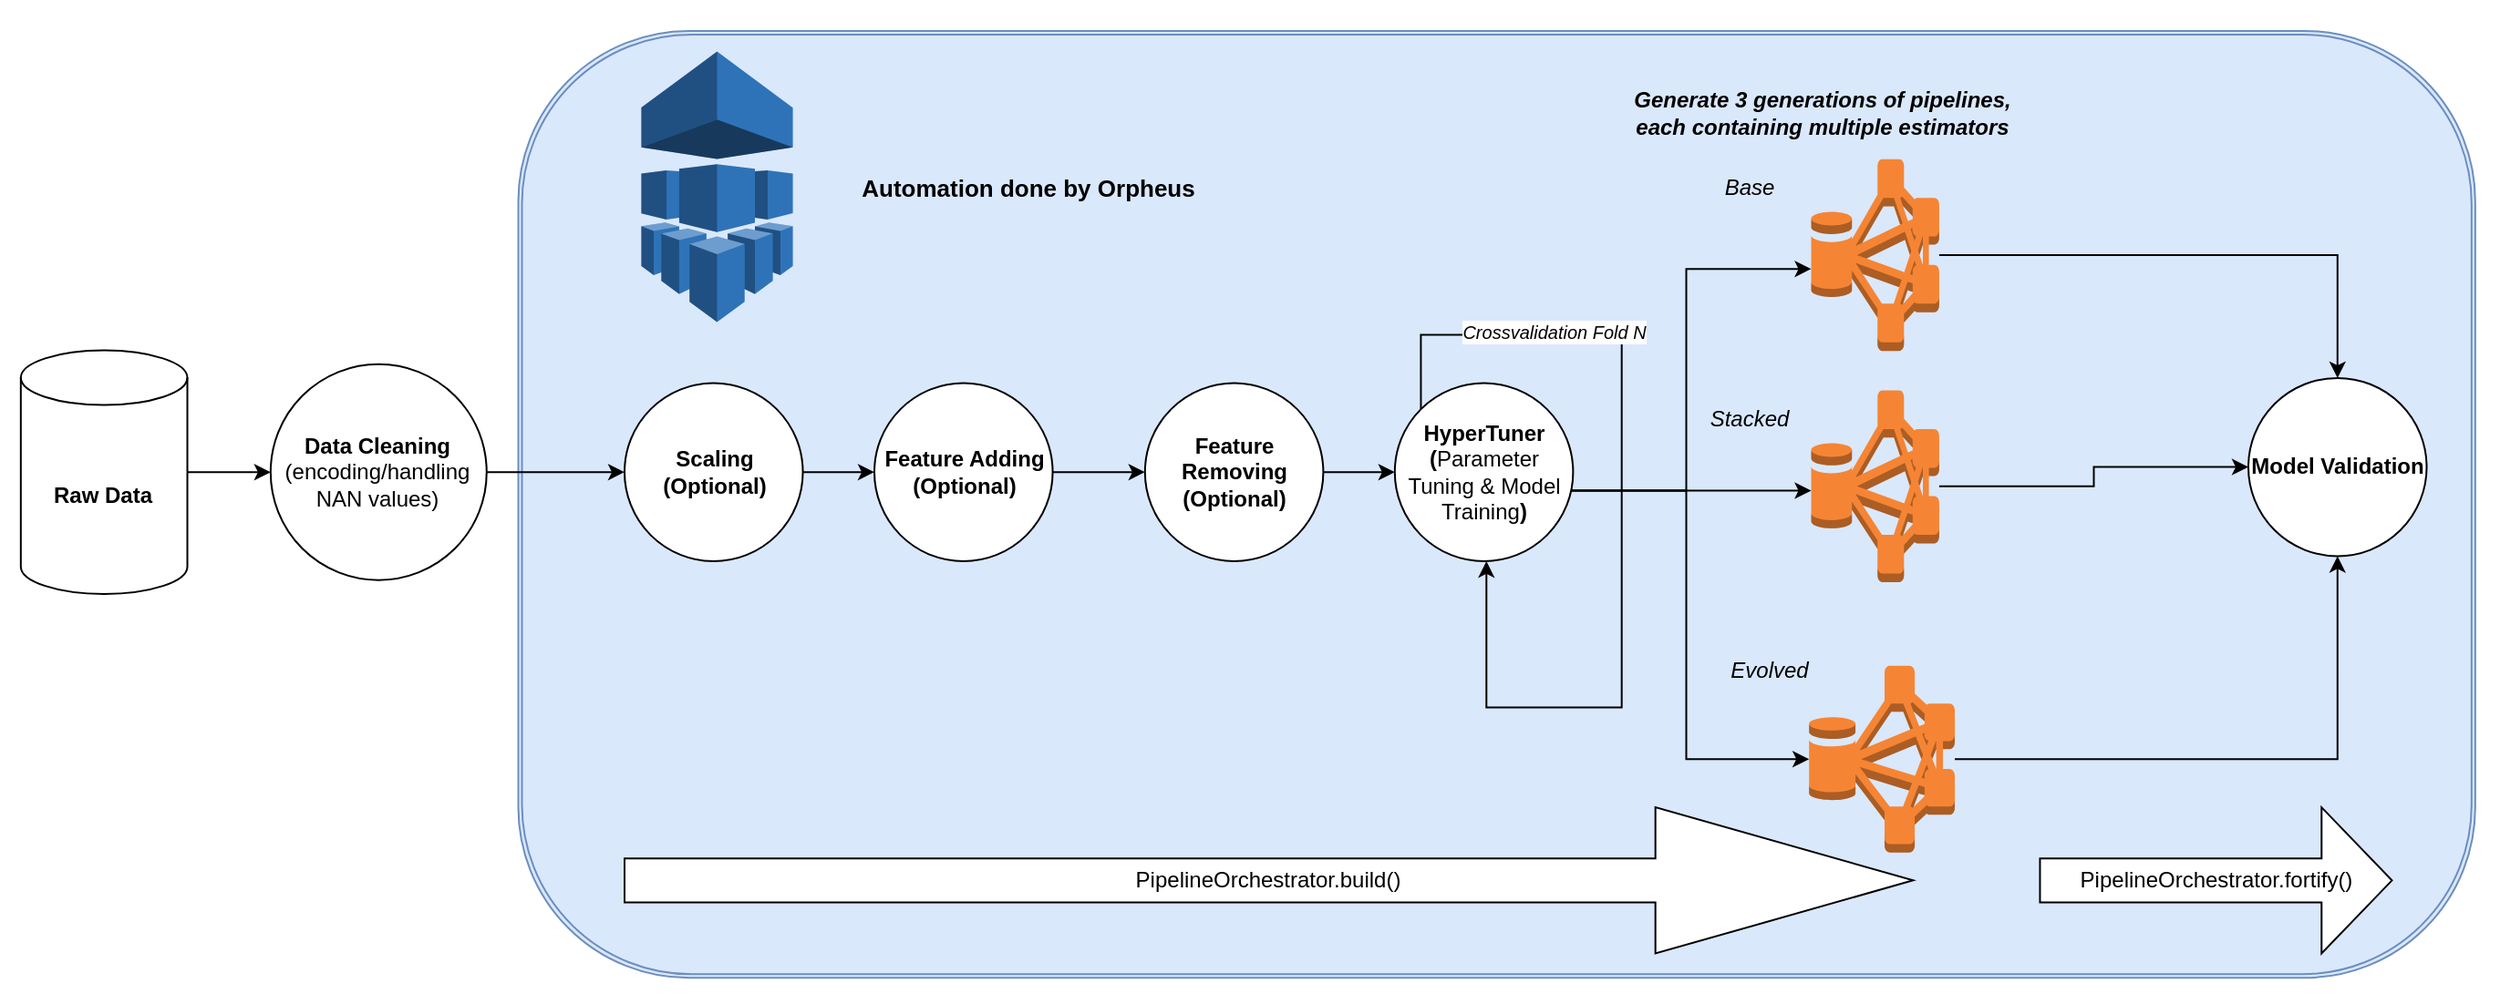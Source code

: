<mxfile version="21.6.1" type="device">
  <diagram name="Pagina-1" id="dJo5HgXR52fEBULuMTXR">
    <mxGraphModel dx="1841" dy="947" grid="1" gridSize="10" guides="1" tooltips="1" connect="1" arrows="1" fold="1" page="1" pageScale="1" pageWidth="827" pageHeight="1169" math="0" shadow="0">
      <root>
        <mxCell id="0" />
        <mxCell id="1" parent="0" />
        <mxCell id="Of2Kfg_P_lcYWSBsVLG2-67" value="" style="group;imageAspect=1;" parent="1" vertex="1" connectable="0">
          <mxGeometry x="10" y="260" width="1370" height="550" as="geometry" />
        </mxCell>
        <mxCell id="Of2Kfg_P_lcYWSBsVLG2-9" value="&lt;b&gt;Raw Data&lt;/b&gt;" style="shape=cylinder3;whiteSpace=wrap;html=1;boundedLbl=1;backgroundOutline=1;size=15;rounded=1;" parent="Of2Kfg_P_lcYWSBsVLG2-67" vertex="1">
          <mxGeometry x="11.417" y="192.277" width="91.333" height="133.681" as="geometry" />
        </mxCell>
        <mxCell id="Of2Kfg_P_lcYWSBsVLG2-15" style="edgeStyle=orthogonalEdgeStyle;rounded=1;orthogonalLoop=1;jettySize=auto;html=1;" parent="Of2Kfg_P_lcYWSBsVLG2-67" source="Of2Kfg_P_lcYWSBsVLG2-9" target="Of2Kfg_P_lcYWSBsVLG2-1" edge="1">
          <mxGeometry relative="1" as="geometry" />
        </mxCell>
        <mxCell id="Of2Kfg_P_lcYWSBsVLG2-66" value="" style="group" parent="Of2Kfg_P_lcYWSBsVLG2-67" vertex="1" connectable="0">
          <mxGeometry x="192.918" y="15.278" width="1177.082" height="534.722" as="geometry" />
        </mxCell>
        <mxCell id="Of2Kfg_P_lcYWSBsVLG2-50" value="" style="shape=ext;double=1;rounded=1;whiteSpace=wrap;html=1;glass=0;backgroundOutline=0;metaEdit=0;noLabel=0;fillColor=#dae8fc;strokeColor=#6c8ebf;gradientColor=none;verticalAlign=bottom;arcSize=18;align=center;labelPosition=center;verticalLabelPosition=top;movable=1;resizable=1;rotatable=1;deletable=1;editable=1;locked=0;connectable=1;" parent="Of2Kfg_P_lcYWSBsVLG2-66" vertex="1">
          <mxGeometry x="91.333" y="1.698" width="1073.167" height="519.656" as="geometry" />
        </mxCell>
        <mxCell id="Of2Kfg_P_lcYWSBsVLG2-2" value="&lt;b&gt;Scaling&lt;br&gt;(Optional)&lt;br&gt;&lt;/b&gt;" style="ellipse;whiteSpace=wrap;html=1;aspect=fixed;rounded=1;" parent="Of2Kfg_P_lcYWSBsVLG2-66" vertex="1">
          <mxGeometry x="149.584" y="194.949" width="97.778" height="97.778" as="geometry" />
        </mxCell>
        <mxCell id="Of2Kfg_P_lcYWSBsVLG2-5" value="&lt;b&gt;Feature Adding&lt;br&gt;(Optional)&lt;br&gt;&lt;/b&gt;" style="ellipse;whiteSpace=wrap;html=1;aspect=fixed;rounded=1;" parent="Of2Kfg_P_lcYWSBsVLG2-66" vertex="1">
          <mxGeometry x="286.586" y="194.949" width="97.778" height="97.778" as="geometry" />
        </mxCell>
        <mxCell id="Of2Kfg_P_lcYWSBsVLG2-6" value="" style="edgeStyle=orthogonalEdgeStyle;rounded=1;orthogonalLoop=1;jettySize=auto;html=1;" parent="Of2Kfg_P_lcYWSBsVLG2-66" source="Of2Kfg_P_lcYWSBsVLG2-2" target="Of2Kfg_P_lcYWSBsVLG2-5" edge="1">
          <mxGeometry relative="1" as="geometry" />
        </mxCell>
        <mxCell id="Of2Kfg_P_lcYWSBsVLG2-7" value="&lt;b&gt;Feature Removing&lt;br&gt;(Optional)&lt;br&gt;&lt;/b&gt;" style="ellipse;whiteSpace=wrap;html=1;aspect=fixed;rounded=1;" parent="Of2Kfg_P_lcYWSBsVLG2-66" vertex="1">
          <mxGeometry x="434.997" y="194.949" width="97.778" height="97.778" as="geometry" />
        </mxCell>
        <mxCell id="Of2Kfg_P_lcYWSBsVLG2-8" style="edgeStyle=orthogonalEdgeStyle;rounded=1;orthogonalLoop=1;jettySize=auto;html=1;entryX=0;entryY=0.5;entryDx=0;entryDy=0;" parent="Of2Kfg_P_lcYWSBsVLG2-66" source="Of2Kfg_P_lcYWSBsVLG2-5" target="Of2Kfg_P_lcYWSBsVLG2-7" edge="1">
          <mxGeometry relative="1" as="geometry" />
        </mxCell>
        <mxCell id="SkoIh-Clhhd20kiCl00w-138" style="edgeStyle=orthogonalEdgeStyle;rounded=0;orthogonalLoop=1;jettySize=auto;html=1;" parent="Of2Kfg_P_lcYWSBsVLG2-66" source="Of2Kfg_P_lcYWSBsVLG2-16" target="SkoIh-Clhhd20kiCl00w-93" edge="1">
          <mxGeometry relative="1" as="geometry">
            <Array as="points">
              <mxPoint x="766.058" y="253.993" />
              <mxPoint x="766.058" y="253.993" />
            </Array>
          </mxGeometry>
        </mxCell>
        <mxCell id="SkoIh-Clhhd20kiCl00w-139" style="edgeStyle=orthogonalEdgeStyle;rounded=0;orthogonalLoop=1;jettySize=auto;html=1;" parent="Of2Kfg_P_lcYWSBsVLG2-66" source="Of2Kfg_P_lcYWSBsVLG2-16" target="SkoIh-Clhhd20kiCl00w-92" edge="1">
          <mxGeometry relative="1" as="geometry">
            <Array as="points">
              <mxPoint x="731.808" y="253.993" />
              <mxPoint x="731.808" y="132.344" />
            </Array>
          </mxGeometry>
        </mxCell>
        <mxCell id="SkoIh-Clhhd20kiCl00w-222" style="edgeStyle=orthogonalEdgeStyle;rounded=0;orthogonalLoop=1;jettySize=auto;html=1;entryX=0;entryY=0.5;entryDx=0;entryDy=0;entryPerimeter=0;" parent="Of2Kfg_P_lcYWSBsVLG2-66" source="Of2Kfg_P_lcYWSBsVLG2-16" target="SkoIh-Clhhd20kiCl00w-95" edge="1">
          <mxGeometry relative="1" as="geometry">
            <Array as="points">
              <mxPoint x="731.808" y="253.993" />
              <mxPoint x="731.808" y="401.042" />
            </Array>
          </mxGeometry>
        </mxCell>
        <mxCell id="Of2Kfg_P_lcYWSBsVLG2-16" value="&lt;b&gt;HyperTuner&lt;br&gt;(&lt;/b&gt;Parameter Tuning &amp;amp; Model Training&lt;b&gt;)&lt;/b&gt;" style="ellipse;whiteSpace=wrap;html=1;aspect=fixed;rounded=1;" parent="Of2Kfg_P_lcYWSBsVLG2-66" vertex="1">
          <mxGeometry x="571.996" y="194.949" width="97.778" height="97.778" as="geometry" />
        </mxCell>
        <mxCell id="Of2Kfg_P_lcYWSBsVLG2-17" style="edgeStyle=orthogonalEdgeStyle;rounded=1;orthogonalLoop=1;jettySize=auto;html=1;entryX=0;entryY=0.5;entryDx=0;entryDy=0;" parent="Of2Kfg_P_lcYWSBsVLG2-66" source="Of2Kfg_P_lcYWSBsVLG2-7" target="Of2Kfg_P_lcYWSBsVLG2-16" edge="1">
          <mxGeometry relative="1" as="geometry" />
        </mxCell>
        <mxCell id="Of2Kfg_P_lcYWSBsVLG2-18" value="&lt;b&gt;Model Validation&lt;/b&gt;" style="ellipse;whiteSpace=wrap;html=1;aspect=fixed;rounded=1;" parent="Of2Kfg_P_lcYWSBsVLG2-66" vertex="1">
          <mxGeometry x="1040.083" y="192.168" width="97.778" height="97.778" as="geometry" />
        </mxCell>
        <mxCell id="Of2Kfg_P_lcYWSBsVLG2-59" value="&lt;font style=&quot;font-size: 13px;&quot;&gt;Automation done by Orpheus&lt;/font&gt;" style="text;html=1;strokeColor=none;fillColor=none;align=center;verticalAlign=middle;whiteSpace=wrap;rounded=0;fontStyle=1;fontSize=13;fontFamily=Helvetica;" parent="Of2Kfg_P_lcYWSBsVLG2-66" vertex="1">
          <mxGeometry x="251.064" y="50.13" width="239.75" height="74.26" as="geometry" />
        </mxCell>
        <mxCell id="SkoIh-Clhhd20kiCl00w-33" style="edgeStyle=orthogonalEdgeStyle;rounded=0;orthogonalLoop=1;jettySize=auto;html=1;exitX=0;exitY=0;exitDx=0;exitDy=0;" parent="Of2Kfg_P_lcYWSBsVLG2-66" source="Of2Kfg_P_lcYWSBsVLG2-16" target="Of2Kfg_P_lcYWSBsVLG2-16" edge="1">
          <mxGeometry relative="1" as="geometry">
            <Array as="points">
              <mxPoint x="586.817" y="168.438" />
              <mxPoint x="696.417" y="168.438" />
              <mxPoint x="696.417" y="372.969" />
              <mxPoint x="622.208" y="372.969" />
            </Array>
          </mxGeometry>
        </mxCell>
        <mxCell id="SkoIh-Clhhd20kiCl00w-37" value="&lt;i&gt;&lt;font style=&quot;font-size: 10px;&quot;&gt;Crossvalidation Fold N&lt;/font&gt;&lt;/i&gt;" style="edgeLabel;html=1;align=center;verticalAlign=middle;resizable=0;points=[];" parent="SkoIh-Clhhd20kiCl00w-33" vertex="1" connectable="0">
          <mxGeometry x="-0.554" y="2" relative="1" as="geometry">
            <mxPoint as="offset" />
          </mxGeometry>
        </mxCell>
        <mxCell id="SkoIh-Clhhd20kiCl00w-60" value="PipelineOrchestrator.fortify()" style="shape=singleArrow;whiteSpace=wrap;html=1;" parent="Of2Kfg_P_lcYWSBsVLG2-66" vertex="1">
          <mxGeometry x="925.812" y="427.778" width="193.022" height="80.208" as="geometry" />
        </mxCell>
        <mxCell id="SkoIh-Clhhd20kiCl00w-85" value="PipelineOrchestrator.build()" style="shape=singleArrow;whiteSpace=wrap;html=1;" parent="Of2Kfg_P_lcYWSBsVLG2-66" vertex="1">
          <mxGeometry x="149.581" y="427.778" width="706.669" height="80.208" as="geometry" />
        </mxCell>
        <mxCell id="SkoIh-Clhhd20kiCl00w-88" value="" style="outlineConnect=0;dashed=0;verticalLabelPosition=bottom;verticalAlign=top;align=center;html=1;shape=mxgraph.aws3.machine_learning;fillColor=#2E73B8;gradientColor=none;" parent="Of2Kfg_P_lcYWSBsVLG2-66" vertex="1">
          <mxGeometry x="158.783" y="12.984" width="83.091" height="148.536" as="geometry" />
        </mxCell>
        <mxCell id="SkoIh-Clhhd20kiCl00w-133" style="edgeStyle=orthogonalEdgeStyle;rounded=0;orthogonalLoop=1;jettySize=auto;html=1;" parent="Of2Kfg_P_lcYWSBsVLG2-66" source="SkoIh-Clhhd20kiCl00w-92" target="Of2Kfg_P_lcYWSBsVLG2-18" edge="1">
          <mxGeometry relative="1" as="geometry" />
        </mxCell>
        <mxCell id="SkoIh-Clhhd20kiCl00w-92" value="" style="outlineConnect=0;dashed=0;verticalLabelPosition=bottom;verticalAlign=top;align=center;html=1;shape=mxgraph.aws3.hdfs_cluster;fillColor=#F58534;gradientColor=none;" parent="Of2Kfg_P_lcYWSBsVLG2-66" vertex="1">
          <mxGeometry x="800.332" y="72.037" width="70.213" height="105.273" as="geometry" />
        </mxCell>
        <mxCell id="SkoIh-Clhhd20kiCl00w-135" style="edgeStyle=orthogonalEdgeStyle;rounded=0;orthogonalLoop=1;jettySize=auto;html=1;" parent="Of2Kfg_P_lcYWSBsVLG2-66" source="SkoIh-Clhhd20kiCl00w-93" target="Of2Kfg_P_lcYWSBsVLG2-18" edge="1">
          <mxGeometry relative="1" as="geometry">
            <mxPoint x="891.665" y="247.593" as="targetPoint" />
          </mxGeometry>
        </mxCell>
        <mxCell id="SkoIh-Clhhd20kiCl00w-93" value="" style="outlineConnect=0;dashed=0;verticalLabelPosition=bottom;verticalAlign=top;align=center;html=1;shape=mxgraph.aws3.hdfs_cluster;fillColor=#F58534;gradientColor=none;" parent="Of2Kfg_P_lcYWSBsVLG2-66" vertex="1">
          <mxGeometry x="800.332" y="198.94" width="70.213" height="105.273" as="geometry" />
        </mxCell>
        <mxCell id="SkoIh-Clhhd20kiCl00w-136" style="edgeStyle=orthogonalEdgeStyle;rounded=0;orthogonalLoop=1;jettySize=auto;html=1;entryX=0.5;entryY=1;entryDx=0;entryDy=0;" parent="Of2Kfg_P_lcYWSBsVLG2-66" source="SkoIh-Clhhd20kiCl00w-95" target="Of2Kfg_P_lcYWSBsVLG2-18" edge="1">
          <mxGeometry relative="1" as="geometry" />
        </mxCell>
        <mxCell id="SkoIh-Clhhd20kiCl00w-95" value="" style="outlineConnect=0;dashed=0;verticalLabelPosition=bottom;verticalAlign=top;align=center;html=1;shape=mxgraph.aws3.hdfs_cluster;fillColor=#F58534;gradientColor=none;" parent="Of2Kfg_P_lcYWSBsVLG2-66" vertex="1">
          <mxGeometry x="799.167" y="350.109" width="79.917" height="102.493" as="geometry" />
        </mxCell>
        <mxCell id="SkoIh-Clhhd20kiCl00w-180" value="&lt;i&gt;&lt;b&gt;Generate 3 generations of pipelines, each containing multiple estimators&lt;/b&gt;&lt;/i&gt;" style="text;html=1;strokeColor=none;fillColor=none;align=center;verticalAlign=middle;whiteSpace=wrap;rounded=0;" parent="Of2Kfg_P_lcYWSBsVLG2-66" vertex="1">
          <mxGeometry x="687.226" y="27.097" width="238.585" height="40.104" as="geometry" />
        </mxCell>
        <mxCell id="SkoIh-Clhhd20kiCl00w-182" value="&lt;i&gt;Base&lt;/i&gt;" style="text;html=1;strokeColor=none;fillColor=none;align=center;verticalAlign=middle;whiteSpace=wrap;rounded=0;" parent="Of2Kfg_P_lcYWSBsVLG2-66" vertex="1">
          <mxGeometry x="731.832" y="67.203" width="68.5" height="40.104" as="geometry" />
        </mxCell>
        <mxCell id="SkoIh-Clhhd20kiCl00w-183" value="&lt;i&gt;Stacked&lt;/i&gt;" style="text;html=1;strokeColor=none;fillColor=none;align=center;verticalAlign=middle;whiteSpace=wrap;rounded=0;" parent="Of2Kfg_P_lcYWSBsVLG2-66" vertex="1">
          <mxGeometry x="731.832" y="194.948" width="68.5" height="40.104" as="geometry" />
        </mxCell>
        <mxCell id="SkoIh-Clhhd20kiCl00w-217" value="&lt;i&gt;Evolved&lt;/i&gt;" style="text;html=1;strokeColor=none;fillColor=none;align=center;verticalAlign=middle;whiteSpace=wrap;rounded=0;" parent="Of2Kfg_P_lcYWSBsVLG2-66" vertex="1">
          <mxGeometry x="743.248" y="332.292" width="68.5" height="40.104" as="geometry" />
        </mxCell>
        <mxCell id="Of2Kfg_P_lcYWSBsVLG2-1" value="&lt;b&gt;Data Cleaning&lt;/b&gt;&lt;br&gt;(encoding/handling NAN values)" style="ellipse;whiteSpace=wrap;html=1;aspect=fixed;rounded=1;" parent="Of2Kfg_P_lcYWSBsVLG2-67" vertex="1">
          <mxGeometry x="148.417" y="199.89" width="118.459" height="118.459" as="geometry" />
        </mxCell>
        <mxCell id="Of2Kfg_P_lcYWSBsVLG2-3" style="edgeStyle=orthogonalEdgeStyle;rounded=1;orthogonalLoop=1;jettySize=auto;html=1;" parent="Of2Kfg_P_lcYWSBsVLG2-67" source="Of2Kfg_P_lcYWSBsVLG2-1" target="Of2Kfg_P_lcYWSBsVLG2-2" edge="1">
          <mxGeometry relative="1" as="geometry" />
        </mxCell>
      </root>
    </mxGraphModel>
  </diagram>
</mxfile>
